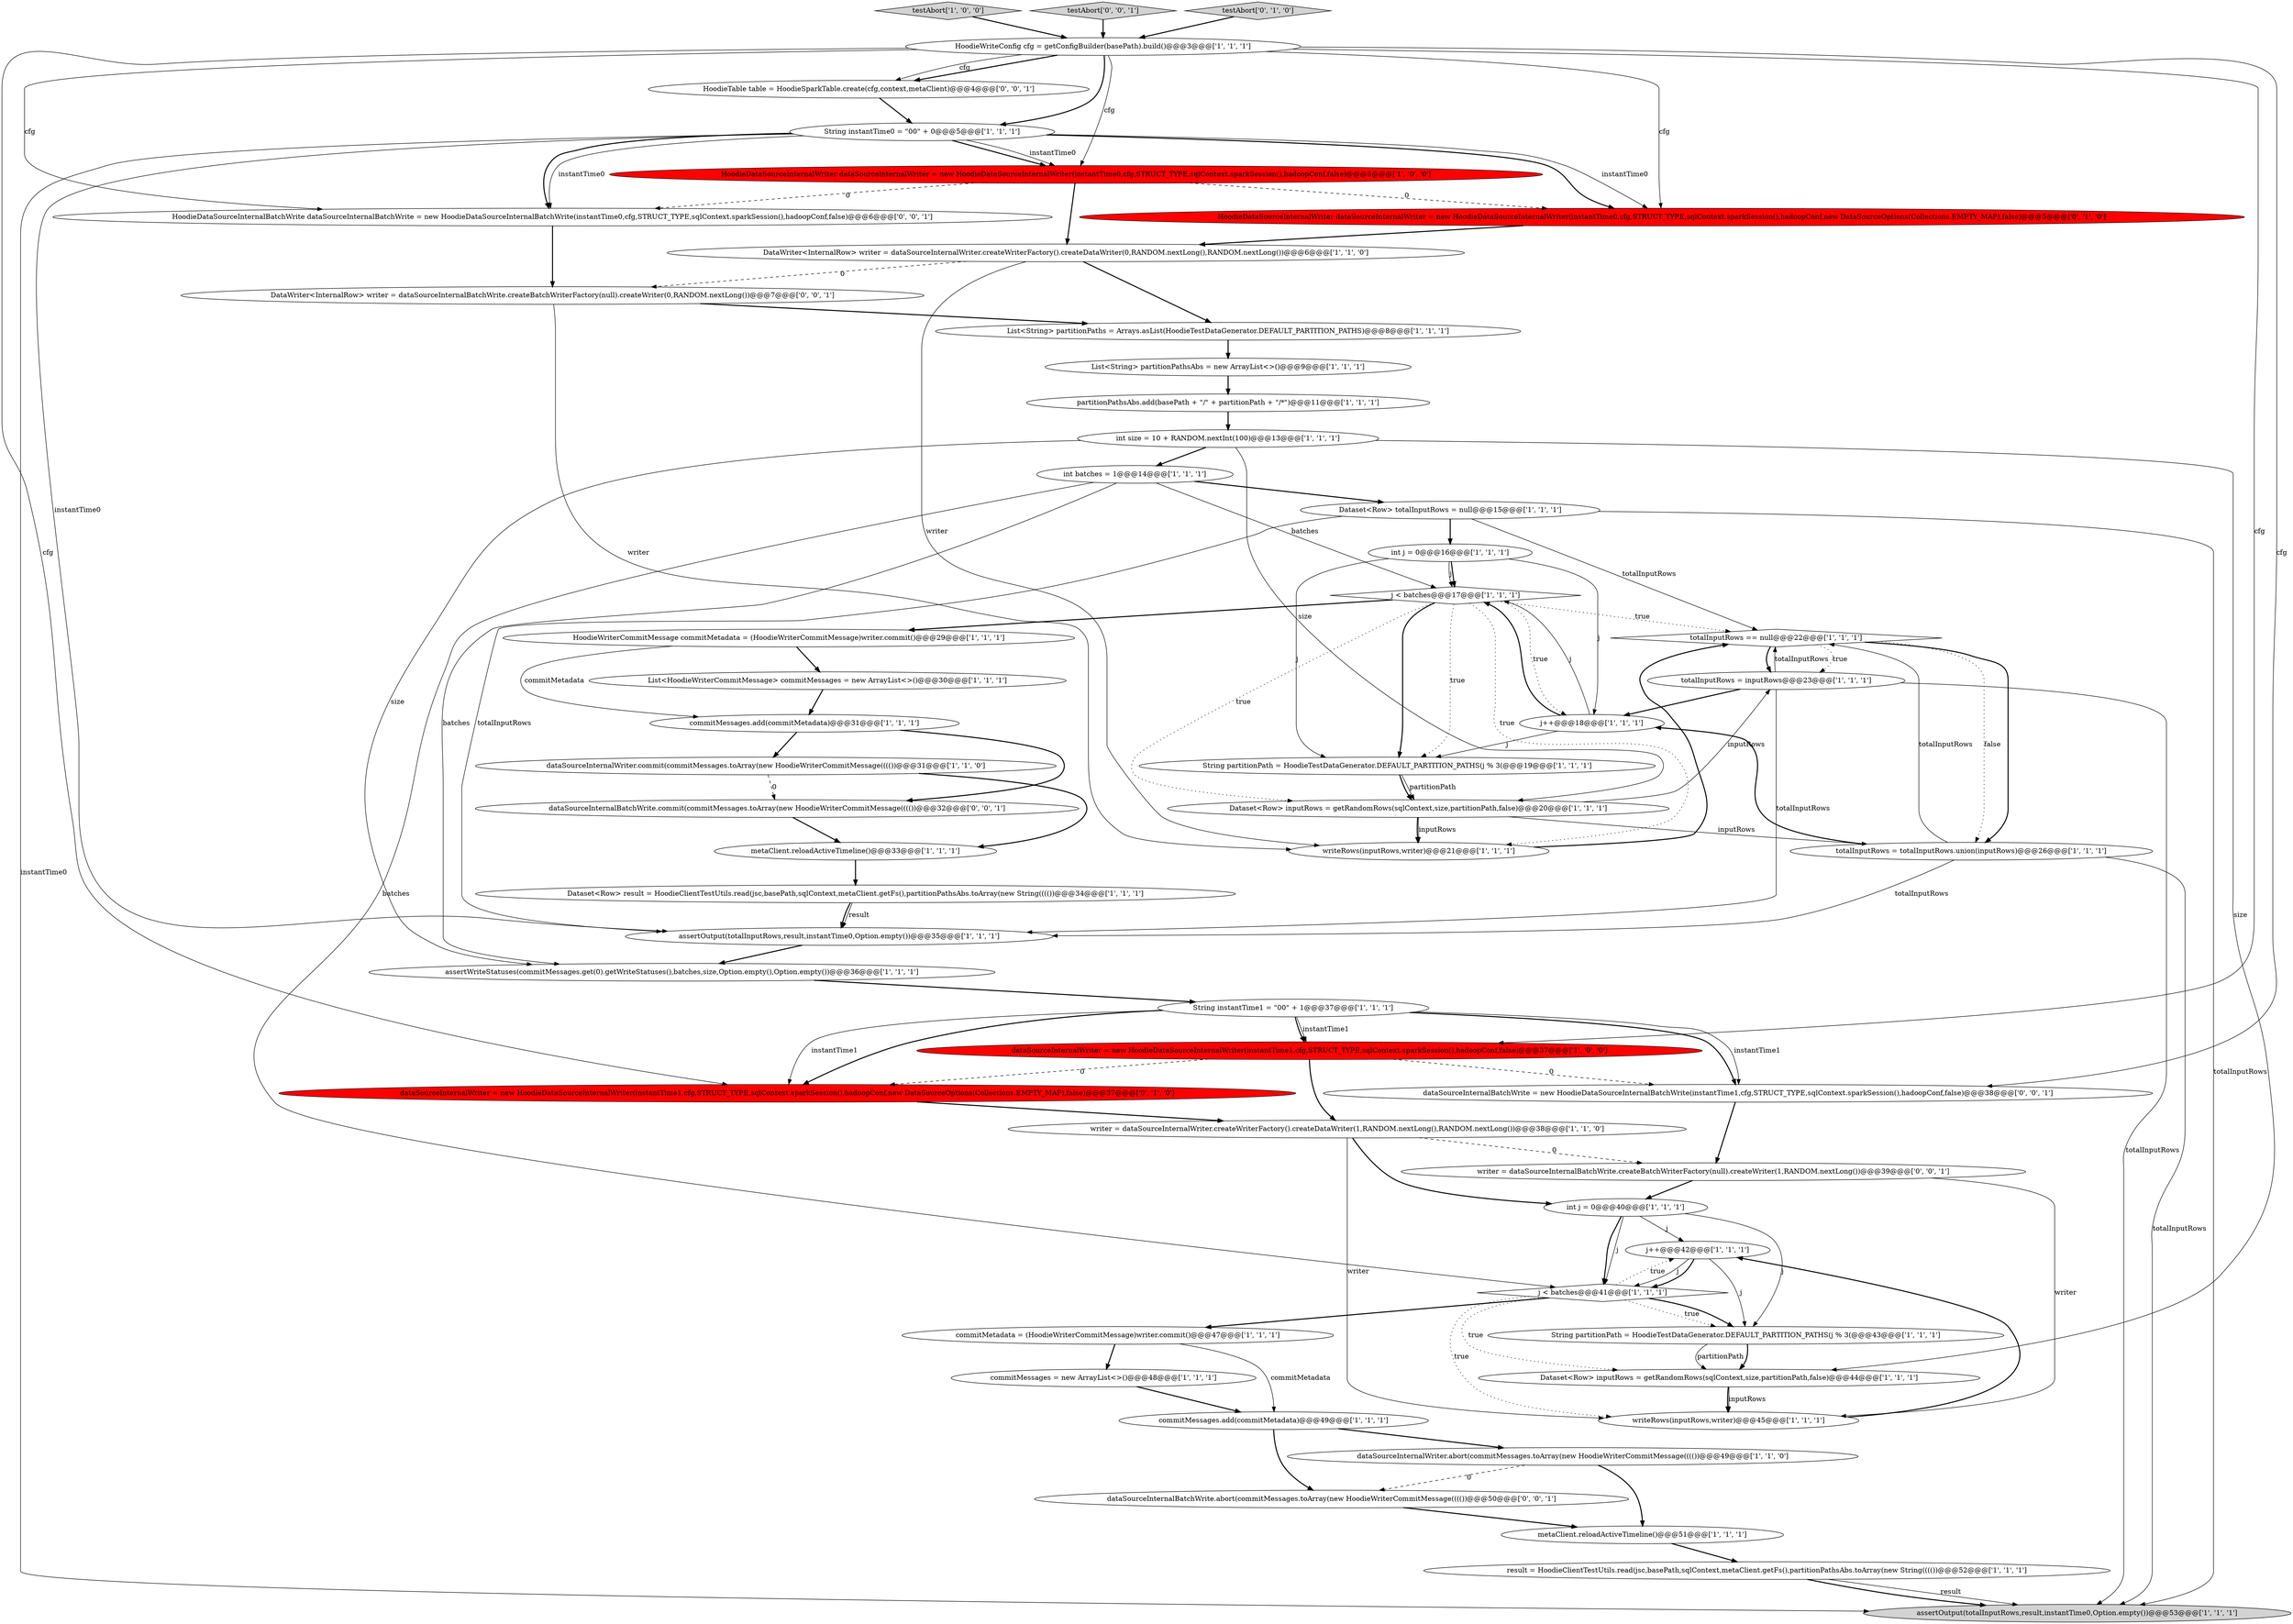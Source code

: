 digraph {
25 [style = filled, label = "assertOutput(totalInputRows,result,instantTime0,Option.empty())@@@53@@@['1', '1', '1']", fillcolor = lightgray, shape = ellipse image = "AAA0AAABBB1BBB"];
50 [style = filled, label = "HoodieTable table = HoodieSparkTable.create(cfg,context,metaClient)@@@4@@@['0', '0', '1']", fillcolor = white, shape = ellipse image = "AAA0AAABBB3BBB"];
36 [style = filled, label = "testAbort['1', '0', '0']", fillcolor = lightgray, shape = diamond image = "AAA0AAABBB1BBB"];
24 [style = filled, label = "j++@@@42@@@['1', '1', '1']", fillcolor = white, shape = ellipse image = "AAA0AAABBB1BBB"];
47 [style = filled, label = "HoodieDataSourceInternalBatchWrite dataSourceInternalBatchWrite = new HoodieDataSourceInternalBatchWrite(instantTime0,cfg,STRUCT_TYPE,sqlContext.sparkSession(),hadoopConf,false)@@@6@@@['0', '0', '1']", fillcolor = white, shape = ellipse image = "AAA0AAABBB3BBB"];
48 [style = filled, label = "dataSourceInternalBatchWrite = new HoodieDataSourceInternalBatchWrite(instantTime1,cfg,STRUCT_TYPE,sqlContext.sparkSession(),hadoopConf,false)@@@38@@@['0', '0', '1']", fillcolor = white, shape = ellipse image = "AAA0AAABBB3BBB"];
51 [style = filled, label = "writer = dataSourceInternalBatchWrite.createBatchWriterFactory(null).createWriter(1,RANDOM.nextLong())@@@39@@@['0', '0', '1']", fillcolor = white, shape = ellipse image = "AAA0AAABBB3BBB"];
5 [style = filled, label = "List<String> partitionPathsAbs = new ArrayList<>()@@@9@@@['1', '1', '1']", fillcolor = white, shape = ellipse image = "AAA0AAABBB1BBB"];
49 [style = filled, label = "dataSourceInternalBatchWrite.commit(commitMessages.toArray(new HoodieWriterCommitMessage(((())@@@32@@@['0', '0', '1']", fillcolor = white, shape = ellipse image = "AAA0AAABBB3BBB"];
43 [style = filled, label = "dataSourceInternalWriter.abort(commitMessages.toArray(new HoodieWriterCommitMessage(((())@@@49@@@['1', '1', '0']", fillcolor = white, shape = ellipse image = "AAA0AAABBB1BBB"];
44 [style = filled, label = "HoodieDataSourceInternalWriter dataSourceInternalWriter = new HoodieDataSourceInternalWriter(instantTime0,cfg,STRUCT_TYPE,sqlContext.sparkSession(),hadoopConf,new DataSourceOptions(Collections.EMPTY_MAP),false)@@@5@@@['0', '1', '0']", fillcolor = red, shape = ellipse image = "AAA1AAABBB2BBB"];
40 [style = filled, label = "partitionPathsAbs.add(basePath + \"/\" + partitionPath + \"/*\")@@@11@@@['1', '1', '1']", fillcolor = white, shape = ellipse image = "AAA0AAABBB1BBB"];
7 [style = filled, label = "int j = 0@@@16@@@['1', '1', '1']", fillcolor = white, shape = ellipse image = "AAA0AAABBB1BBB"];
0 [style = filled, label = "String instantTime1 = \"00\" + 1@@@37@@@['1', '1', '1']", fillcolor = white, shape = ellipse image = "AAA0AAABBB1BBB"];
1 [style = filled, label = "int size = 10 + RANDOM.nextInt(100)@@@13@@@['1', '1', '1']", fillcolor = white, shape = ellipse image = "AAA0AAABBB1BBB"];
28 [style = filled, label = "int j = 0@@@40@@@['1', '1', '1']", fillcolor = white, shape = ellipse image = "AAA0AAABBB1BBB"];
46 [style = filled, label = "dataSourceInternalWriter = new HoodieDataSourceInternalWriter(instantTime1,cfg,STRUCT_TYPE,sqlContext.sparkSession(),hadoopConf,new DataSourceOptions(Collections.EMPTY_MAP),false)@@@37@@@['0', '1', '0']", fillcolor = red, shape = ellipse image = "AAA1AAABBB2BBB"];
16 [style = filled, label = "commitMetadata = (HoodieWriterCommitMessage)writer.commit()@@@47@@@['1', '1', '1']", fillcolor = white, shape = ellipse image = "AAA0AAABBB1BBB"];
32 [style = filled, label = "Dataset<Row> totalInputRows = null@@@15@@@['1', '1', '1']", fillcolor = white, shape = ellipse image = "AAA0AAABBB1BBB"];
21 [style = filled, label = "totalInputRows == null@@@22@@@['1', '1', '1']", fillcolor = white, shape = diamond image = "AAA0AAABBB1BBB"];
27 [style = filled, label = "commitMessages.add(commitMetadata)@@@49@@@['1', '1', '1']", fillcolor = white, shape = ellipse image = "AAA0AAABBB1BBB"];
9 [style = filled, label = "String instantTime0 = \"00\" + 0@@@5@@@['1', '1', '1']", fillcolor = white, shape = ellipse image = "AAA0AAABBB1BBB"];
22 [style = filled, label = "metaClient.reloadActiveTimeline()@@@51@@@['1', '1', '1']", fillcolor = white, shape = ellipse image = "AAA0AAABBB1BBB"];
23 [style = filled, label = "assertOutput(totalInputRows,result,instantTime0,Option.empty())@@@35@@@['1', '1', '1']", fillcolor = white, shape = ellipse image = "AAA0AAABBB1BBB"];
19 [style = filled, label = "Dataset<Row> inputRows = getRandomRows(sqlContext,size,partitionPath,false)@@@44@@@['1', '1', '1']", fillcolor = white, shape = ellipse image = "AAA0AAABBB1BBB"];
38 [style = filled, label = "totalInputRows = inputRows@@@23@@@['1', '1', '1']", fillcolor = white, shape = ellipse image = "AAA0AAABBB1BBB"];
17 [style = filled, label = "writeRows(inputRows,writer)@@@45@@@['1', '1', '1']", fillcolor = white, shape = ellipse image = "AAA0AAABBB1BBB"];
30 [style = filled, label = "Dataset<Row> inputRows = getRandomRows(sqlContext,size,partitionPath,false)@@@20@@@['1', '1', '1']", fillcolor = white, shape = ellipse image = "AAA0AAABBB1BBB"];
3 [style = filled, label = "String partitionPath = HoodieTestDataGenerator.DEFAULT_PARTITION_PATHS(j % 3(@@@43@@@['1', '1', '1']", fillcolor = white, shape = ellipse image = "AAA0AAABBB1BBB"];
29 [style = filled, label = "j < batches@@@17@@@['1', '1', '1']", fillcolor = white, shape = diamond image = "AAA0AAABBB1BBB"];
33 [style = filled, label = "totalInputRows = totalInputRows.union(inputRows)@@@26@@@['1', '1', '1']", fillcolor = white, shape = ellipse image = "AAA0AAABBB1BBB"];
8 [style = filled, label = "assertWriteStatuses(commitMessages.get(0).getWriteStatuses(),batches,size,Option.empty(),Option.empty())@@@36@@@['1', '1', '1']", fillcolor = white, shape = ellipse image = "AAA0AAABBB1BBB"];
10 [style = filled, label = "HoodieDataSourceInternalWriter dataSourceInternalWriter = new HoodieDataSourceInternalWriter(instantTime0,cfg,STRUCT_TYPE,sqlContext.sparkSession(),hadoopConf,false)@@@5@@@['1', '0', '0']", fillcolor = red, shape = ellipse image = "AAA1AAABBB1BBB"];
13 [style = filled, label = "result = HoodieClientTestUtils.read(jsc,basePath,sqlContext,metaClient.getFs(),partitionPathsAbs.toArray(new String(((())@@@52@@@['1', '1', '1']", fillcolor = white, shape = ellipse image = "AAA0AAABBB1BBB"];
31 [style = filled, label = "writeRows(inputRows,writer)@@@21@@@['1', '1', '1']", fillcolor = white, shape = ellipse image = "AAA0AAABBB1BBB"];
2 [style = filled, label = "j++@@@18@@@['1', '1', '1']", fillcolor = white, shape = ellipse image = "AAA0AAABBB1BBB"];
41 [style = filled, label = "commitMessages.add(commitMetadata)@@@31@@@['1', '1', '1']", fillcolor = white, shape = ellipse image = "AAA0AAABBB1BBB"];
42 [style = filled, label = "Dataset<Row> result = HoodieClientTestUtils.read(jsc,basePath,sqlContext,metaClient.getFs(),partitionPathsAbs.toArray(new String(((())@@@34@@@['1', '1', '1']", fillcolor = white, shape = ellipse image = "AAA0AAABBB1BBB"];
54 [style = filled, label = "DataWriter<InternalRow> writer = dataSourceInternalBatchWrite.createBatchWriterFactory(null).createWriter(0,RANDOM.nextLong())@@@7@@@['0', '0', '1']", fillcolor = white, shape = ellipse image = "AAA0AAABBB3BBB"];
39 [style = filled, label = "metaClient.reloadActiveTimeline()@@@33@@@['1', '1', '1']", fillcolor = white, shape = ellipse image = "AAA0AAABBB1BBB"];
12 [style = filled, label = "int batches = 1@@@14@@@['1', '1', '1']", fillcolor = white, shape = ellipse image = "AAA0AAABBB1BBB"];
4 [style = filled, label = "List<HoodieWriterCommitMessage> commitMessages = new ArrayList<>()@@@30@@@['1', '1', '1']", fillcolor = white, shape = ellipse image = "AAA0AAABBB1BBB"];
20 [style = filled, label = "commitMessages = new ArrayList<>()@@@48@@@['1', '1', '1']", fillcolor = white, shape = ellipse image = "AAA0AAABBB1BBB"];
37 [style = filled, label = "DataWriter<InternalRow> writer = dataSourceInternalWriter.createWriterFactory().createDataWriter(0,RANDOM.nextLong(),RANDOM.nextLong())@@@6@@@['1', '1', '0']", fillcolor = white, shape = ellipse image = "AAA0AAABBB1BBB"];
26 [style = filled, label = "dataSourceInternalWriter = new HoodieDataSourceInternalWriter(instantTime1,cfg,STRUCT_TYPE,sqlContext.sparkSession(),hadoopConf,false)@@@37@@@['1', '0', '0']", fillcolor = red, shape = ellipse image = "AAA1AAABBB1BBB"];
11 [style = filled, label = "List<String> partitionPaths = Arrays.asList(HoodieTestDataGenerator.DEFAULT_PARTITION_PATHS)@@@8@@@['1', '1', '1']", fillcolor = white, shape = ellipse image = "AAA0AAABBB1BBB"];
18 [style = filled, label = "dataSourceInternalWriter.commit(commitMessages.toArray(new HoodieWriterCommitMessage(((())@@@31@@@['1', '1', '0']", fillcolor = white, shape = ellipse image = "AAA0AAABBB1BBB"];
53 [style = filled, label = "testAbort['0', '0', '1']", fillcolor = lightgray, shape = diamond image = "AAA0AAABBB3BBB"];
15 [style = filled, label = "j < batches@@@41@@@['1', '1', '1']", fillcolor = white, shape = diamond image = "AAA0AAABBB1BBB"];
34 [style = filled, label = "HoodieWriterCommitMessage commitMetadata = (HoodieWriterCommitMessage)writer.commit()@@@29@@@['1', '1', '1']", fillcolor = white, shape = ellipse image = "AAA0AAABBB1BBB"];
35 [style = filled, label = "String partitionPath = HoodieTestDataGenerator.DEFAULT_PARTITION_PATHS(j % 3(@@@19@@@['1', '1', '1']", fillcolor = white, shape = ellipse image = "AAA0AAABBB1BBB"];
45 [style = filled, label = "testAbort['0', '1', '0']", fillcolor = lightgray, shape = diamond image = "AAA0AAABBB2BBB"];
6 [style = filled, label = "writer = dataSourceInternalWriter.createWriterFactory().createDataWriter(1,RANDOM.nextLong(),RANDOM.nextLong())@@@38@@@['1', '1', '0']", fillcolor = white, shape = ellipse image = "AAA0AAABBB1BBB"];
52 [style = filled, label = "dataSourceInternalBatchWrite.abort(commitMessages.toArray(new HoodieWriterCommitMessage(((())@@@50@@@['0', '0', '1']", fillcolor = white, shape = ellipse image = "AAA0AAABBB3BBB"];
14 [style = filled, label = "HoodieWriteConfig cfg = getConfigBuilder(basePath).build()@@@3@@@['1', '1', '1']", fillcolor = white, shape = ellipse image = "AAA0AAABBB1BBB"];
42->23 [style = bold, label=""];
14->47 [style = solid, label="cfg"];
29->2 [style = dotted, label="true"];
42->23 [style = solid, label="result"];
37->11 [style = bold, label=""];
0->46 [style = bold, label=""];
14->46 [style = solid, label="cfg"];
0->26 [style = solid, label="instantTime1"];
12->8 [style = solid, label="batches"];
9->47 [style = solid, label="instantTime0"];
6->51 [style = dashed, label="0"];
31->21 [style = bold, label=""];
9->10 [style = bold, label=""];
29->34 [style = bold, label=""];
18->49 [style = dashed, label="0"];
21->38 [style = dotted, label="true"];
21->38 [style = bold, label=""];
20->27 [style = bold, label=""];
9->10 [style = solid, label="instantTime0"];
8->0 [style = bold, label=""];
1->19 [style = solid, label="size"];
48->51 [style = bold, label=""];
49->39 [style = bold, label=""];
30->33 [style = solid, label="inputRows"];
3->19 [style = bold, label=""];
21->33 [style = dotted, label="false"];
30->38 [style = solid, label="inputRows"];
1->12 [style = bold, label=""];
9->47 [style = bold, label=""];
14->9 [style = bold, label=""];
22->13 [style = bold, label=""];
1->8 [style = solid, label="size"];
7->29 [style = bold, label=""];
13->25 [style = solid, label="result"];
13->25 [style = bold, label=""];
51->28 [style = bold, label=""];
9->25 [style = solid, label="instantTime0"];
15->24 [style = dotted, label="true"];
46->6 [style = bold, label=""];
41->49 [style = bold, label=""];
32->7 [style = bold, label=""];
7->35 [style = solid, label="j"];
23->8 [style = bold, label=""];
26->6 [style = bold, label=""];
24->15 [style = solid, label="j"];
36->14 [style = bold, label=""];
38->2 [style = bold, label=""];
7->29 [style = solid, label="j"];
15->17 [style = dotted, label="true"];
15->3 [style = dotted, label="true"];
14->26 [style = solid, label="cfg"];
37->31 [style = solid, label="writer"];
45->14 [style = bold, label=""];
28->3 [style = solid, label="j"];
14->48 [style = solid, label="cfg"];
47->54 [style = bold, label=""];
0->46 [style = solid, label="instantTime1"];
34->41 [style = solid, label="commitMetadata"];
9->44 [style = bold, label=""];
43->22 [style = bold, label=""];
12->15 [style = solid, label="batches"];
0->48 [style = bold, label=""];
7->2 [style = solid, label="j"];
29->21 [style = dotted, label="true"];
26->46 [style = dashed, label="0"];
44->37 [style = bold, label=""];
29->35 [style = bold, label=""];
39->42 [style = bold, label=""];
16->20 [style = bold, label=""];
2->35 [style = solid, label="j"];
33->21 [style = solid, label="totalInputRows"];
43->52 [style = dashed, label="0"];
2->29 [style = solid, label="j"];
16->27 [style = solid, label="commitMetadata"];
54->11 [style = bold, label=""];
27->43 [style = bold, label=""];
12->32 [style = bold, label=""];
51->17 [style = solid, label="writer"];
19->17 [style = bold, label=""];
52->22 [style = bold, label=""];
15->3 [style = bold, label=""];
4->41 [style = bold, label=""];
12->29 [style = solid, label="batches"];
38->23 [style = solid, label="totalInputRows"];
27->52 [style = bold, label=""];
32->21 [style = solid, label="totalInputRows"];
9->44 [style = solid, label="instantTime0"];
53->14 [style = bold, label=""];
33->25 [style = solid, label="totalInputRows"];
11->5 [style = bold, label=""];
18->39 [style = bold, label=""];
30->31 [style = bold, label=""];
38->21 [style = solid, label="totalInputRows"];
6->17 [style = solid, label="writer"];
28->24 [style = solid, label="j"];
14->50 [style = bold, label=""];
3->19 [style = solid, label="partitionPath"];
0->48 [style = solid, label="instantTime1"];
28->15 [style = solid, label="j"];
5->40 [style = bold, label=""];
35->30 [style = bold, label=""];
41->18 [style = bold, label=""];
35->30 [style = solid, label="partitionPath"];
33->2 [style = bold, label=""];
38->25 [style = solid, label="totalInputRows"];
54->31 [style = solid, label="writer"];
26->48 [style = dashed, label="0"];
10->37 [style = bold, label=""];
24->15 [style = bold, label=""];
28->15 [style = bold, label=""];
0->26 [style = bold, label=""];
50->9 [style = bold, label=""];
14->50 [style = solid, label="cfg"];
1->30 [style = solid, label="size"];
21->33 [style = bold, label=""];
10->44 [style = dashed, label="0"];
37->54 [style = dashed, label="0"];
19->17 [style = solid, label="inputRows"];
14->44 [style = solid, label="cfg"];
15->16 [style = bold, label=""];
14->10 [style = solid, label="cfg"];
32->23 [style = solid, label="totalInputRows"];
24->3 [style = solid, label="j"];
32->25 [style = solid, label="totalInputRows"];
40->1 [style = bold, label=""];
33->23 [style = solid, label="totalInputRows"];
17->24 [style = bold, label=""];
15->19 [style = dotted, label="true"];
29->30 [style = dotted, label="true"];
34->4 [style = bold, label=""];
30->31 [style = solid, label="inputRows"];
2->29 [style = bold, label=""];
10->47 [style = dashed, label="0"];
29->35 [style = dotted, label="true"];
6->28 [style = bold, label=""];
29->31 [style = dotted, label="true"];
9->23 [style = solid, label="instantTime0"];
}
